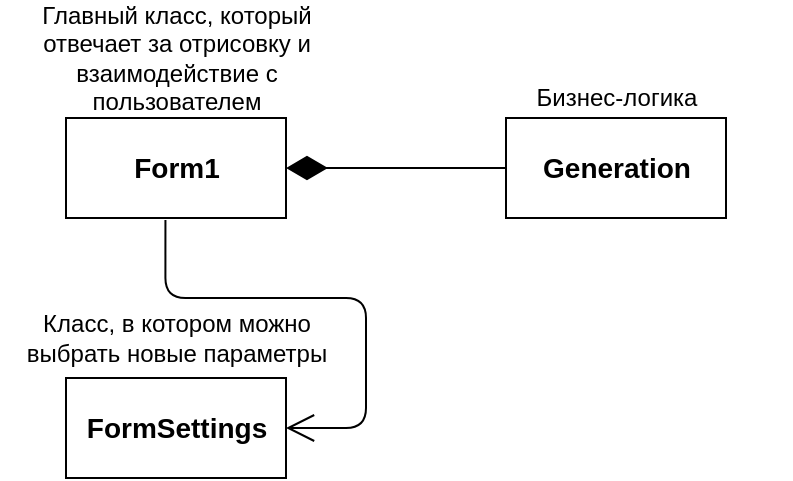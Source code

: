 <mxfile version="13.0.7" type="device"><diagram id="moc6GAMOMcmSIDN2Ia-n" name="Page-1"><mxGraphModel dx="868" dy="482" grid="1" gridSize="10" guides="1" tooltips="1" connect="1" arrows="1" fold="1" page="1" pageScale="1" pageWidth="827" pageHeight="1169" math="0" shadow="0"><root><mxCell id="0"/><mxCell id="1" parent="0"/><mxCell id="wav9FY2rO_h9TVSUDMyX-5" value="&lt;b&gt;&lt;font style=&quot;font-size: 14px&quot;&gt;Form1&lt;/font&gt;&lt;/b&gt;" style="html=1;" vertex="1" parent="1"><mxGeometry x="160" y="70" width="110" height="50" as="geometry"/></mxCell><mxCell id="wav9FY2rO_h9TVSUDMyX-6" value="&lt;b&gt;&lt;font style=&quot;font-size: 14px&quot;&gt;Generation&lt;br&gt;&lt;/font&gt;&lt;/b&gt;" style="html=1;" vertex="1" parent="1"><mxGeometry x="380" y="70" width="110" height="50" as="geometry"/></mxCell><mxCell id="wav9FY2rO_h9TVSUDMyX-7" value="" style="endArrow=none;html=1;endSize=15;startArrow=diamondThin;startSize=18;startFill=1;edgeStyle=orthogonalEdgeStyle;align=left;verticalAlign=bottom;exitX=1;exitY=0.5;exitDx=0;exitDy=0;entryX=0;entryY=0.5;entryDx=0;entryDy=0;endFill=0;" edge="1" parent="1" source="wav9FY2rO_h9TVSUDMyX-5" target="wav9FY2rO_h9TVSUDMyX-6"><mxGeometry x="0.818" y="81" relative="1" as="geometry"><mxPoint x="270" y="200" as="sourcePoint"/><mxPoint x="430" y="200" as="targetPoint"/><Array as="points"><mxPoint x="370" y="95"/><mxPoint x="370" y="95"/></Array><mxPoint x="-80" y="66" as="offset"/></mxGeometry></mxCell><mxCell id="wav9FY2rO_h9TVSUDMyX-9" value="&lt;b&gt;&lt;font style=&quot;font-size: 14px&quot;&gt;FormSettings&lt;br&gt;&lt;/font&gt;&lt;/b&gt;" style="html=1;" vertex="1" parent="1"><mxGeometry x="160" y="200" width="110" height="50" as="geometry"/></mxCell><mxCell id="wav9FY2rO_h9TVSUDMyX-19" value="Бизнес-логика" style="text;html=1;strokeColor=none;fillColor=none;align=center;verticalAlign=middle;whiteSpace=wrap;rounded=0;" vertex="1" parent="1"><mxGeometry x="347.5" y="50" width="175" height="20" as="geometry"/></mxCell><mxCell id="wav9FY2rO_h9TVSUDMyX-22" value="Главный класс, который отвечает за отрисовку и взаимодействие с пользователем" style="text;html=1;strokeColor=none;fillColor=none;align=center;verticalAlign=middle;whiteSpace=wrap;rounded=0;" vertex="1" parent="1"><mxGeometry x="127.5" y="30" width="175" height="20" as="geometry"/></mxCell><mxCell id="wav9FY2rO_h9TVSUDMyX-25" value="Класс, в котором можно выбрать новые параметры" style="text;html=1;strokeColor=none;fillColor=none;align=center;verticalAlign=middle;whiteSpace=wrap;rounded=0;" vertex="1" parent="1"><mxGeometry x="127.5" y="170" width="175" height="20" as="geometry"/></mxCell><mxCell id="wav9FY2rO_h9TVSUDMyX-26" value="" style="endArrow=open;html=1;edgeStyle=orthogonalEdgeStyle;strokeWidth=1;exitX=0.452;exitY=1.02;exitDx=0;exitDy=0;exitPerimeter=0;entryX=1;entryY=0.5;entryDx=0;entryDy=0;endFill=0;endSize=12;" edge="1" parent="1" source="wav9FY2rO_h9TVSUDMyX-5" target="wav9FY2rO_h9TVSUDMyX-9"><mxGeometry relative="1" as="geometry"><mxPoint x="260" y="150" as="sourcePoint"/><mxPoint x="420" y="150" as="targetPoint"/><Array as="points"><mxPoint x="210" y="160"/><mxPoint x="310" y="160"/><mxPoint x="310" y="225"/></Array></mxGeometry></mxCell></root></mxGraphModel></diagram></mxfile>
